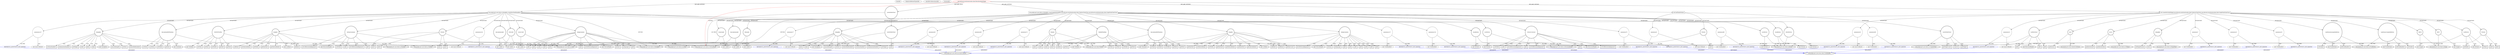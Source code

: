 digraph {
baseInfo[graphId=867,category="extension_graph",isAnonymous=false,possibleRelation=true]
frameworkRelatedTypesInfo[0="com.google.gwt.user.client.ui.VerticalPanel"]
possibleCollaborationsInfo[0="867~CLIENT_METHOD_DECLARATION-INSTANTIATION-~com.google.gwt.user.client.ui.VerticalPanel ~com.google.gwt.user.client.rpc.AsyncCallback ~false~true",1="867~CLIENT_METHOD_DECLARATION-INSTANTIATION-~com.google.gwt.user.client.ui.VerticalPanel ~com.google.gwt.event.dom.client.ClickHandler ~false~true"]
locationInfo[projectName="bobvash-Resolution-Tracker",filePath="/bobvash-Resolution-Tracker/Resolution-Tracker-master/ResolutionTracker/src/com/bobvash/resolutiontracker/client/ResolutionDayWidget.java",contextSignature="ResolutionDayWidget",graphId="867"]
0[label="com.bobvash.resolutiontracker.client.ResolutionDayWidget",vertexType="ROOT_CLIENT_CLASS_DECLARATION",isFrameworkType=false,color=red]
1[label="com.google.gwt.user.client.ui.VerticalPanel",vertexType="FRAMEWORK_CLASS_TYPE",isFrameworkType=true,peripheries=2]
2[label="tasksHolderPanel",vertexType="FIELD_DECLARATION",isFrameworkType=true,peripheries=2,shape=circle]
4[label="void loadTasksForDay()",vertexType="CLIENT_METHOD_DECLARATION",isFrameworkType=false,shape=box]
6[label="anonymous0",vertexType="VARIABLE_EXPRESION",isFrameworkType=false,shape=circle]
7[label="REFERENCE_ANONYMOUS_DECLARATION",vertexType="REFERENCE_ANONYMOUS_DECLARATION",isFrameworkType=false,color=blue]
8[label="com.google.gwt.user.client.rpc.AsyncCallback",vertexType="FRAMEWORK_INTERFACE_TYPE",isFrameworkType=true,peripheries=2]
5[label="new AsyncCallback()",vertexType="CONSTRUCTOR_CALL",isFrameworkType=false]
9[label="Window",vertexType="VARIABLE_EXPRESION",isFrameworkType=true,peripheries=2,shape=circle]
11[label="com.google.gwt.user.client.Window",vertexType="FRAMEWORK_CLASS_TYPE",isFrameworkType=true,peripheries=2]
10[label="alert()",vertexType="INSIDE_CALL",isFrameworkType=true,peripheries=2,shape=box]
12[label="tasksHolderPanel",vertexType="VARIABLE_EXPRESION",isFrameworkType=true,peripheries=2,shape=circle]
14[label="com.google.gwt.user.client.ui.ComplexPanel",vertexType="FRAMEWORK_CLASS_TYPE",isFrameworkType=true,peripheries=2]
13[label="getWidgetCount()",vertexType="INSIDE_CALL",isFrameworkType=true,peripheries=2,shape=box]
16[label="remove()",vertexType="INSIDE_CALL",isFrameworkType=true,peripheries=2,shape=box]
18[label="getWidget()",vertexType="INSIDE_CALL",isFrameworkType=true,peripheries=2,shape=box]
19[label="void createNewTaskWidget(com.bobvash.resolutiontracker.client.TaskListClientView,com.bobvash.resolutiontracker.client.SingleTaskClientView)",vertexType="CLIENT_METHOD_DECLARATION",isFrameworkType=false,shape=box]
21[label="taskRowPanel",vertexType="VARIABLE_EXPRESION",isFrameworkType=true,peripheries=2,shape=circle]
22[label="com.google.gwt.user.client.ui.HorizontalPanel",vertexType="FRAMEWORK_CLASS_TYPE",isFrameworkType=true,peripheries=2]
20[label="new HorizontalPanel()",vertexType="CONSTRUCTOR_CALL",isFrameworkType=true,peripheries=2]
24[label="taskButton",vertexType="VARIABLE_EXPRESION",isFrameworkType=true,peripheries=2,shape=circle]
25[label="com.google.gwt.user.client.ui.Button",vertexType="FRAMEWORK_CLASS_TYPE",isFrameworkType=true,peripheries=2]
23[label="new Button()",vertexType="CONSTRUCTOR_CALL",isFrameworkType=true,peripheries=2]
27[label="anonymous7",vertexType="VARIABLE_EXPRESION",isFrameworkType=false,shape=circle]
28[label="REFERENCE_ANONYMOUS_DECLARATION",vertexType="REFERENCE_ANONYMOUS_DECLARATION",isFrameworkType=false,color=blue]
29[label="com.google.gwt.event.dom.client.ClickHandler",vertexType="FRAMEWORK_INTERFACE_TYPE",isFrameworkType=true,peripheries=2]
26[label="new ClickHandler()",vertexType="CONSTRUCTOR_CALL",isFrameworkType=false]
30[label="event",vertexType="VARIABLE_EXPRESION",isFrameworkType=true,peripheries=2,shape=circle]
32[label="com.google.gwt.event.shared.GwtEvent",vertexType="FRAMEWORK_CLASS_TYPE",isFrameworkType=true,peripheries=2]
31[label="getSource()",vertexType="INSIDE_CALL",isFrameworkType=true,peripheries=2,shape=box]
33[label="source",vertexType="VARIABLE_EXPRESION",isFrameworkType=true,peripheries=2,shape=circle]
35[label="com.google.gwt.user.client.ui.UIObject",vertexType="FRAMEWORK_CLASS_TYPE",isFrameworkType=true,peripheries=2]
34[label="getAbsoluteLeft()",vertexType="INSIDE_CALL",isFrameworkType=true,peripheries=2,shape=box]
37[label="getAbsoluteTop()",vertexType="INSIDE_CALL",isFrameworkType=true,peripheries=2,shape=box]
38[label="dialogBox",vertexType="VARIABLE_EXPRESION",isFrameworkType=true,peripheries=2,shape=circle]
40[label="com.google.gwt.user.client.ui.PopupPanel",vertexType="FRAMEWORK_CLASS_TYPE",isFrameworkType=true,peripheries=2]
39[label="setPopupPosition()",vertexType="INSIDE_CALL",isFrameworkType=true,peripheries=2,shape=box]
42[label="show()",vertexType="INSIDE_CALL",isFrameworkType=true,peripheries=2,shape=box]
44[label="setText()",vertexType="INSIDE_CALL",isFrameworkType=true,peripheries=2,shape=box]
46[label="setWidth()",vertexType="INSIDE_CALL",isFrameworkType=true,peripheries=2,shape=box]
48[label="add()",vertexType="INSIDE_CALL",isFrameworkType=true,peripheries=2,shape=box]
50[label="taskStatusCompleteButton",vertexType="VARIABLE_EXPRESION",isFrameworkType=true,peripheries=2,shape=circle]
51[label="com.google.gwt.user.client.ui.PushButton",vertexType="FRAMEWORK_CLASS_TYPE",isFrameworkType=true,peripheries=2]
49[label="new PushButton()",vertexType="CONSTRUCTOR_CALL",isFrameworkType=true,peripheries=2]
53[label="VAR17",vertexType="VARIABLE_EXPRESION",isFrameworkType=true,peripheries=2,shape=circle]
54[label="com.google.gwt.user.client.ui.Image",vertexType="FRAMEWORK_CLASS_TYPE",isFrameworkType=true,peripheries=2]
52[label="new Image()",vertexType="CONSTRUCTOR_CALL",isFrameworkType=true,peripheries=2]
56[label="taskStatusIncompleteButton",vertexType="VARIABLE_EXPRESION",isFrameworkType=true,peripheries=2,shape=circle]
55[label="new PushButton()",vertexType="CONSTRUCTOR_CALL",isFrameworkType=true,peripheries=2]
59[label="VAR19",vertexType="VARIABLE_EXPRESION",isFrameworkType=true,peripheries=2,shape=circle]
58[label="new Image()",vertexType="CONSTRUCTOR_CALL",isFrameworkType=true,peripheries=2]
62[label="addClickHandler()",vertexType="INSIDE_CALL",isFrameworkType=true,peripheries=2,shape=box]
64[label="anonymous21",vertexType="VARIABLE_EXPRESION",isFrameworkType=false,shape=circle]
65[label="REFERENCE_ANONYMOUS_DECLARATION",vertexType="REFERENCE_ANONYMOUS_DECLARATION",isFrameworkType=false,color=blue]
63[label="new ClickHandler()",vertexType="CONSTRUCTOR_CALL",isFrameworkType=false]
68[label="anonymous22",vertexType="VARIABLE_EXPRESION",isFrameworkType=false,shape=circle]
69[label="REFERENCE_ANONYMOUS_DECLARATION",vertexType="REFERENCE_ANONYMOUS_DECLARATION",isFrameworkType=false,color=blue]
67[label="new AsyncCallback()",vertexType="CONSTRUCTOR_CALL",isFrameworkType=false]
71[label="Window",vertexType="VARIABLE_EXPRESION",isFrameworkType=true,peripheries=2,shape=circle]
72[label="alert()",vertexType="INSIDE_CALL",isFrameworkType=true,peripheries=2,shape=box]
75[label="addClickHandler()",vertexType="INSIDE_CALL",isFrameworkType=true,peripheries=2,shape=box]
77[label="anonymous25",vertexType="VARIABLE_EXPRESION",isFrameworkType=false,shape=circle]
78[label="REFERENCE_ANONYMOUS_DECLARATION",vertexType="REFERENCE_ANONYMOUS_DECLARATION",isFrameworkType=false,color=blue]
76[label="new ClickHandler()",vertexType="CONSTRUCTOR_CALL",isFrameworkType=false]
81[label="anonymous26",vertexType="VARIABLE_EXPRESION",isFrameworkType=false,shape=circle]
82[label="REFERENCE_ANONYMOUS_DECLARATION",vertexType="REFERENCE_ANONYMOUS_DECLARATION",isFrameworkType=false,color=blue]
80[label="new AsyncCallback()",vertexType="CONSTRUCTOR_CALL",isFrameworkType=false]
85[label="alert()",vertexType="INSIDE_CALL",isFrameworkType=true,peripheries=2,shape=box]
87[label="setVisible()",vertexType="INSIDE_CALL",isFrameworkType=true,peripheries=2,shape=box]
89[label="setVisible()",vertexType="INSIDE_CALL",isFrameworkType=true,peripheries=2,shape=box]
91[label="add()",vertexType="INSIDE_CALL",isFrameworkType=true,peripheries=2,shape=box]
93[label="add()",vertexType="INSIDE_CALL",isFrameworkType=true,peripheries=2,shape=box]
94[label="tasksHolderPanel",vertexType="VARIABLE_EXPRESION",isFrameworkType=true,peripheries=2,shape=circle]
95[label="add()",vertexType="INSIDE_CALL",isFrameworkType=true,peripheries=2,shape=box]
97[label="com.google.gwt.user.client.ui.DialogBox createTaskEditDialogBox(com.bobvash.resolutiontracker.client.TaskListClientView,com.bobvash.resolutiontracker.client.SingleTaskClientView)",vertexType="CLIENT_METHOD_DECLARATION",isFrameworkType=false,shape=box]
98[label="com.google.gwt.user.client.ui.DialogBox",vertexType="FRAMEWORK_CLASS_TYPE",isFrameworkType=true,peripheries=2]
100[label="dialogBox",vertexType="VARIABLE_EXPRESION",isFrameworkType=true,peripheries=2,shape=circle]
99[label="new DialogBox()",vertexType="CONSTRUCTOR_CALL",isFrameworkType=true,peripheries=2]
103[label="ensureDebugId()",vertexType="INSIDE_CALL",isFrameworkType=true,peripheries=2,shape=box]
105[label="setText()",vertexType="INSIDE_CALL",isFrameworkType=true,peripheries=2,shape=box]
107[label="setAutoHideEnabled()",vertexType="INSIDE_CALL",isFrameworkType=true,peripheries=2,shape=box]
109[label="setGlassEnabled()",vertexType="INSIDE_CALL",isFrameworkType=true,peripheries=2,shape=box]
111[label="setAnimationEnabled()",vertexType="INSIDE_CALL",isFrameworkType=true,peripheries=2,shape=box]
113[label="dialogContents",vertexType="VARIABLE_EXPRESION",isFrameworkType=true,peripheries=2,shape=circle]
112[label="new VerticalPanel()",vertexType="CONSTRUCTOR_CALL",isFrameworkType=true,peripheries=2]
116[label="setSize()",vertexType="INSIDE_CALL",isFrameworkType=true,peripheries=2,shape=box]
118[label="setSpacing()",vertexType="INSIDE_CALL",isFrameworkType=true,peripheries=2,shape=box]
120[label="setWidget()",vertexType="INSIDE_CALL",isFrameworkType=true,peripheries=2,shape=box]
122[label="titleLabel",vertexType="VARIABLE_EXPRESION",isFrameworkType=true,peripheries=2,shape=circle]
123[label="com.google.gwt.user.client.ui.Label",vertexType="FRAMEWORK_CLASS_TYPE",isFrameworkType=true,peripheries=2]
121[label="new Label()",vertexType="CONSTRUCTOR_CALL",isFrameworkType=true,peripheries=2]
125[label="add()",vertexType="INSIDE_CALL",isFrameworkType=true,peripheries=2,shape=box]
127[label="titleEditTextBox",vertexType="VARIABLE_EXPRESION",isFrameworkType=true,peripheries=2,shape=circle]
128[label="com.google.gwt.user.client.ui.TextBox",vertexType="FRAMEWORK_CLASS_TYPE",isFrameworkType=true,peripheries=2]
126[label="new TextBox()",vertexType="CONSTRUCTOR_CALL",isFrameworkType=true,peripheries=2]
130[label="setTitle()",vertexType="INSIDE_CALL",isFrameworkType=true,peripheries=2,shape=box]
132[label="setText()",vertexType="INSIDE_CALL",isFrameworkType=true,peripheries=2,shape=box]
134[label="setWidth()",vertexType="INSIDE_CALL",isFrameworkType=true,peripheries=2,shape=box]
136[label="add()",vertexType="INSIDE_CALL",isFrameworkType=true,peripheries=2,shape=box]
138[label="descriptionLabel",vertexType="VARIABLE_EXPRESION",isFrameworkType=true,peripheries=2,shape=circle]
137[label="new Label()",vertexType="CONSTRUCTOR_CALL",isFrameworkType=true,peripheries=2]
141[label="add()",vertexType="INSIDE_CALL",isFrameworkType=true,peripheries=2,shape=box]
143[label="descriptionEditTextArea",vertexType="VARIABLE_EXPRESION",isFrameworkType=true,peripheries=2,shape=circle]
144[label="com.google.gwt.user.client.ui.TextArea",vertexType="FRAMEWORK_CLASS_TYPE",isFrameworkType=true,peripheries=2]
142[label="new TextArea()",vertexType="CONSTRUCTOR_CALL",isFrameworkType=true,peripheries=2]
146[label="setTitle()",vertexType="INSIDE_CALL",isFrameworkType=true,peripheries=2,shape=box]
148[label="setText()",vertexType="INSIDE_CALL",isFrameworkType=true,peripheries=2,shape=box]
150[label="setWidth()",vertexType="INSIDE_CALL",isFrameworkType=true,peripheries=2,shape=box]
152[label="add()",vertexType="INSIDE_CALL",isFrameworkType=true,peripheries=2,shape=box]
154[label="ownerLabel",vertexType="VARIABLE_EXPRESION",isFrameworkType=true,peripheries=2,shape=circle]
153[label="new Label()",vertexType="CONSTRUCTOR_CALL",isFrameworkType=true,peripheries=2]
157[label="add()",vertexType="INSIDE_CALL",isFrameworkType=true,peripheries=2,shape=box]
159[label="dropBox",vertexType="VARIABLE_EXPRESION",isFrameworkType=true,peripheries=2,shape=circle]
160[label="com.google.gwt.user.client.ui.ListBox",vertexType="FRAMEWORK_CLASS_TYPE",isFrameworkType=true,peripheries=2]
158[label="new ListBox()",vertexType="CONSTRUCTOR_CALL",isFrameworkType=true,peripheries=2]
162[label="addItem()",vertexType="INSIDE_CALL",isFrameworkType=true,peripheries=2,shape=box]
164[label="addItem()",vertexType="INSIDE_CALL",isFrameworkType=true,peripheries=2,shape=box]
166[label="getItemCount()",vertexType="INSIDE_CALL",isFrameworkType=true,peripheries=2,shape=box]
168[label="getItemText()",vertexType="INSIDE_CALL",isFrameworkType=true,peripheries=2,shape=box]
170[label="setSelectedIndex()",vertexType="INSIDE_CALL",isFrameworkType=true,peripheries=2,shape=box]
172[label="setWidth()",vertexType="INSIDE_CALL",isFrameworkType=true,peripheries=2,shape=box]
174[label="add()",vertexType="INSIDE_CALL",isFrameworkType=true,peripheries=2,shape=box]
176[label="bottomContainer",vertexType="VARIABLE_EXPRESION",isFrameworkType=true,peripheries=2,shape=circle]
175[label="new HorizontalPanel()",vertexType="CONSTRUCTOR_CALL",isFrameworkType=true,peripheries=2]
179[label="setWidth()",vertexType="INSIDE_CALL",isFrameworkType=true,peripheries=2,shape=box]
181[label="saveButton",vertexType="VARIABLE_EXPRESION",isFrameworkType=true,peripheries=2,shape=circle]
180[label="new Button()",vertexType="CONSTRUCTOR_CALL",isFrameworkType=true,peripheries=2]
184[label="anonymous70",vertexType="VARIABLE_EXPRESION",isFrameworkType=false,shape=circle]
185[label="REFERENCE_ANONYMOUS_DECLARATION",vertexType="REFERENCE_ANONYMOUS_DECLARATION",isFrameworkType=false,color=blue]
183[label="new ClickHandler()",vertexType="CONSTRUCTOR_CALL",isFrameworkType=false]
188[label="getText()",vertexType="INSIDE_CALL",isFrameworkType=true,peripheries=2,shape=box]
190[label="getText()",vertexType="INSIDE_CALL",isFrameworkType=true,peripheries=2,shape=box]
192[label="anonymous73",vertexType="VARIABLE_EXPRESION",isFrameworkType=false,shape=circle]
193[label="REFERENCE_ANONYMOUS_DECLARATION",vertexType="REFERENCE_ANONYMOUS_DECLARATION",isFrameworkType=false,color=blue]
191[label="new AsyncCallback()",vertexType="CONSTRUCTOR_CALL",isFrameworkType=false]
195[label="Window",vertexType="VARIABLE_EXPRESION",isFrameworkType=true,peripheries=2,shape=circle]
196[label="alert()",vertexType="INSIDE_CALL",isFrameworkType=true,peripheries=2,shape=box]
199[label="getText()",vertexType="INSIDE_CALL",isFrameworkType=true,peripheries=2,shape=box]
201[label="getText()",vertexType="INSIDE_CALL",isFrameworkType=true,peripheries=2,shape=box]
203[label="anonymous77",vertexType="VARIABLE_EXPRESION",isFrameworkType=false,shape=circle]
204[label="REFERENCE_ANONYMOUS_DECLARATION",vertexType="REFERENCE_ANONYMOUS_DECLARATION",isFrameworkType=false,color=blue]
202[label="new AsyncCallback()",vertexType="CONSTRUCTOR_CALL",isFrameworkType=false]
207[label="alert()",vertexType="INSIDE_CALL",isFrameworkType=true,peripheries=2,shape=box]
209[label="getItemText()",vertexType="INSIDE_CALL",isFrameworkType=true,peripheries=2,shape=box]
211[label="getSelectedIndex()",vertexType="INSIDE_CALL",isFrameworkType=true,peripheries=2,shape=box]
213[label="getItemText()",vertexType="INSIDE_CALL",isFrameworkType=true,peripheries=2,shape=box]
215[label="getSelectedIndex()",vertexType="INSIDE_CALL",isFrameworkType=true,peripheries=2,shape=box]
217[label="anonymous83",vertexType="VARIABLE_EXPRESION",isFrameworkType=false,shape=circle]
218[label="REFERENCE_ANONYMOUS_DECLARATION",vertexType="REFERENCE_ANONYMOUS_DECLARATION",isFrameworkType=false,color=blue]
216[label="new AsyncCallback()",vertexType="CONSTRUCTOR_CALL",isFrameworkType=false]
221[label="alert()",vertexType="INSIDE_CALL",isFrameworkType=true,peripheries=2,shape=box]
223[label="add()",vertexType="INSIDE_CALL",isFrameworkType=true,peripheries=2,shape=box]
225[label="setCellHorizontalAlignment()",vertexType="INSIDE_CALL",isFrameworkType=true,peripheries=2,shape=box]
227[label="deleteButton",vertexType="VARIABLE_EXPRESION",isFrameworkType=true,peripheries=2,shape=circle]
226[label="new Button()",vertexType="CONSTRUCTOR_CALL",isFrameworkType=true,peripheries=2]
230[label="anonymous88",vertexType="VARIABLE_EXPRESION",isFrameworkType=false,shape=circle]
231[label="REFERENCE_ANONYMOUS_DECLARATION",vertexType="REFERENCE_ANONYMOUS_DECLARATION",isFrameworkType=false,color=blue]
229[label="new ClickHandler()",vertexType="CONSTRUCTOR_CALL",isFrameworkType=false]
234[label="confirm()",vertexType="INSIDE_CALL",isFrameworkType=true,peripheries=2,shape=box]
236[label="anonymous90",vertexType="VARIABLE_EXPRESION",isFrameworkType=false,shape=circle]
237[label="REFERENCE_ANONYMOUS_DECLARATION",vertexType="REFERENCE_ANONYMOUS_DECLARATION",isFrameworkType=false,color=blue]
235[label="new AsyncCallback()",vertexType="CONSTRUCTOR_CALL",isFrameworkType=false]
240[label="alert()",vertexType="INSIDE_CALL",isFrameworkType=true,peripheries=2,shape=box]
242[label="hide()",vertexType="INSIDE_CALL",isFrameworkType=true,peripheries=2,shape=box]
244[label="add()",vertexType="INSIDE_CALL",isFrameworkType=true,peripheries=2,shape=box]
246[label="setCellHorizontalAlignment()",vertexType="INSIDE_CALL",isFrameworkType=true,peripheries=2,shape=box]
248[label="closeButton",vertexType="VARIABLE_EXPRESION",isFrameworkType=true,peripheries=2,shape=circle]
247[label="new Button()",vertexType="CONSTRUCTOR_CALL",isFrameworkType=true,peripheries=2]
251[label="anonymous96",vertexType="VARIABLE_EXPRESION",isFrameworkType=false,shape=circle]
252[label="REFERENCE_ANONYMOUS_DECLARATION",vertexType="REFERENCE_ANONYMOUS_DECLARATION",isFrameworkType=false,color=blue]
250[label="new ClickHandler()",vertexType="CONSTRUCTOR_CALL",isFrameworkType=false]
255[label="hide()",vertexType="INSIDE_CALL",isFrameworkType=true,peripheries=2,shape=box]
257[label="add()",vertexType="INSIDE_CALL",isFrameworkType=true,peripheries=2,shape=box]
259[label="setCellHorizontalAlignment()",vertexType="INSIDE_CALL",isFrameworkType=true,peripheries=2,shape=box]
261[label="add()",vertexType="INSIDE_CALL",isFrameworkType=true,peripheries=2,shape=box]
263[label="setCellVerticalAlignment()",vertexType="INSIDE_CALL",isFrameworkType=true,peripheries=2,shape=box]
264[label="com.google.gwt.user.client.ui.DialogBox createNewTaskDialogBox()",vertexType="CLIENT_METHOD_DECLARATION",isFrameworkType=false,shape=box]
267[label="dialogBox",vertexType="VARIABLE_EXPRESION",isFrameworkType=true,peripheries=2,shape=circle]
266[label="new DialogBox()",vertexType="CONSTRUCTOR_CALL",isFrameworkType=true,peripheries=2]
270[label="ensureDebugId()",vertexType="INSIDE_CALL",isFrameworkType=true,peripheries=2,shape=box]
272[label="setText()",vertexType="INSIDE_CALL",isFrameworkType=true,peripheries=2,shape=box]
274[label="setAutoHideEnabled()",vertexType="INSIDE_CALL",isFrameworkType=true,peripheries=2,shape=box]
276[label="setGlassEnabled()",vertexType="INSIDE_CALL",isFrameworkType=true,peripheries=2,shape=box]
278[label="setAnimationEnabled()",vertexType="INSIDE_CALL",isFrameworkType=true,peripheries=2,shape=box]
280[label="dialogContents",vertexType="VARIABLE_EXPRESION",isFrameworkType=true,peripheries=2,shape=circle]
279[label="new VerticalPanel()",vertexType="CONSTRUCTOR_CALL",isFrameworkType=true,peripheries=2]
283[label="setSize()",vertexType="INSIDE_CALL",isFrameworkType=true,peripheries=2,shape=box]
285[label="setSpacing()",vertexType="INSIDE_CALL",isFrameworkType=true,peripheries=2,shape=box]
287[label="setWidget()",vertexType="INSIDE_CALL",isFrameworkType=true,peripheries=2,shape=box]
289[label="titleLabel",vertexType="VARIABLE_EXPRESION",isFrameworkType=true,peripheries=2,shape=circle]
288[label="new Label()",vertexType="CONSTRUCTOR_CALL",isFrameworkType=true,peripheries=2]
292[label="add()",vertexType="INSIDE_CALL",isFrameworkType=true,peripheries=2,shape=box]
294[label="titleEditTextBox",vertexType="VARIABLE_EXPRESION",isFrameworkType=true,peripheries=2,shape=circle]
293[label="new TextBox()",vertexType="CONSTRUCTOR_CALL",isFrameworkType=true,peripheries=2]
297[label="setTitle()",vertexType="INSIDE_CALL",isFrameworkType=true,peripheries=2,shape=box]
299[label="setText()",vertexType="INSIDE_CALL",isFrameworkType=true,peripheries=2,shape=box]
301[label="setWidth()",vertexType="INSIDE_CALL",isFrameworkType=true,peripheries=2,shape=box]
303[label="add()",vertexType="INSIDE_CALL",isFrameworkType=true,peripheries=2,shape=box]
305[label="descriptionLabel",vertexType="VARIABLE_EXPRESION",isFrameworkType=true,peripheries=2,shape=circle]
304[label="new Label()",vertexType="CONSTRUCTOR_CALL",isFrameworkType=true,peripheries=2]
308[label="add()",vertexType="INSIDE_CALL",isFrameworkType=true,peripheries=2,shape=box]
310[label="descriptionEditTextArea",vertexType="VARIABLE_EXPRESION",isFrameworkType=true,peripheries=2,shape=circle]
309[label="new TextArea()",vertexType="CONSTRUCTOR_CALL",isFrameworkType=true,peripheries=2]
313[label="setTitle()",vertexType="INSIDE_CALL",isFrameworkType=true,peripheries=2,shape=box]
315[label="setText()",vertexType="INSIDE_CALL",isFrameworkType=true,peripheries=2,shape=box]
317[label="setWidth()",vertexType="INSIDE_CALL",isFrameworkType=true,peripheries=2,shape=box]
319[label="add()",vertexType="INSIDE_CALL",isFrameworkType=true,peripheries=2,shape=box]
321[label="ownerLabel",vertexType="VARIABLE_EXPRESION",isFrameworkType=true,peripheries=2,shape=circle]
320[label="new Label()",vertexType="CONSTRUCTOR_CALL",isFrameworkType=true,peripheries=2]
324[label="add()",vertexType="INSIDE_CALL",isFrameworkType=true,peripheries=2,shape=box]
326[label="dropBox",vertexType="VARIABLE_EXPRESION",isFrameworkType=true,peripheries=2,shape=circle]
325[label="new ListBox()",vertexType="CONSTRUCTOR_CALL",isFrameworkType=true,peripheries=2]
329[label="addItem()",vertexType="INSIDE_CALL",isFrameworkType=true,peripheries=2,shape=box]
331[label="addItem()",vertexType="INSIDE_CALL",isFrameworkType=true,peripheries=2,shape=box]
333[label="setSelectedIndex()",vertexType="INSIDE_CALL",isFrameworkType=true,peripheries=2,shape=box]
335[label="setWidth()",vertexType="INSIDE_CALL",isFrameworkType=true,peripheries=2,shape=box]
337[label="add()",vertexType="INSIDE_CALL",isFrameworkType=true,peripheries=2,shape=box]
339[label="bottomContainer",vertexType="VARIABLE_EXPRESION",isFrameworkType=true,peripheries=2,shape=circle]
338[label="new HorizontalPanel()",vertexType="CONSTRUCTOR_CALL",isFrameworkType=true,peripheries=2]
342[label="setWidth()",vertexType="INSIDE_CALL",isFrameworkType=true,peripheries=2,shape=box]
344[label="saveButton",vertexType="VARIABLE_EXPRESION",isFrameworkType=true,peripheries=2,shape=circle]
343[label="new Button()",vertexType="CONSTRUCTOR_CALL",isFrameworkType=true,peripheries=2]
347[label="anonymous137",vertexType="VARIABLE_EXPRESION",isFrameworkType=false,shape=circle]
348[label="REFERENCE_ANONYMOUS_DECLARATION",vertexType="REFERENCE_ANONYMOUS_DECLARATION",isFrameworkType=false,color=blue]
346[label="new ClickHandler()",vertexType="CONSTRUCTOR_CALL",isFrameworkType=false]
351[label="getText()",vertexType="INSIDE_CALL",isFrameworkType=true,peripheries=2,shape=box]
353[label="getText()",vertexType="INSIDE_CALL",isFrameworkType=true,peripheries=2,shape=box]
355[label="getText()",vertexType="INSIDE_CALL",isFrameworkType=true,peripheries=2,shape=box]
357[label="getItemText()",vertexType="INSIDE_CALL",isFrameworkType=true,peripheries=2,shape=box]
359[label="getSelectedIndex()",vertexType="INSIDE_CALL",isFrameworkType=true,peripheries=2,shape=box]
360[label="Window",vertexType="VARIABLE_EXPRESION",isFrameworkType=true,peripheries=2,shape=circle]
361[label="alert()",vertexType="INSIDE_CALL",isFrameworkType=true,peripheries=2,shape=box]
364[label="anonymous144",vertexType="VARIABLE_EXPRESION",isFrameworkType=false,shape=circle]
365[label="REFERENCE_ANONYMOUS_DECLARATION",vertexType="REFERENCE_ANONYMOUS_DECLARATION",isFrameworkType=false,color=blue]
363[label="new AsyncCallback()",vertexType="CONSTRUCTOR_CALL",isFrameworkType=false]
368[label="alert()",vertexType="INSIDE_CALL",isFrameworkType=true,peripheries=2,shape=box]
370[label="hide()",vertexType="INSIDE_CALL",isFrameworkType=true,peripheries=2,shape=box]
372[label="anonymous147",vertexType="VARIABLE_EXPRESION",isFrameworkType=false,shape=circle]
373[label="REFERENCE_ANONYMOUS_DECLARATION",vertexType="REFERENCE_ANONYMOUS_DECLARATION",isFrameworkType=false,color=blue]
371[label="new AsyncCallback()",vertexType="CONSTRUCTOR_CALL",isFrameworkType=false]
376[label="alert()",vertexType="INSIDE_CALL",isFrameworkType=true,peripheries=2,shape=box]
378[label="hide()",vertexType="INSIDE_CALL",isFrameworkType=true,peripheries=2,shape=box]
380[label="alert()",vertexType="INSIDE_CALL",isFrameworkType=true,peripheries=2,shape=box]
382[label="add()",vertexType="INSIDE_CALL",isFrameworkType=true,peripheries=2,shape=box]
384[label="setCellHorizontalAlignment()",vertexType="INSIDE_CALL",isFrameworkType=true,peripheries=2,shape=box]
386[label="closeButton",vertexType="VARIABLE_EXPRESION",isFrameworkType=true,peripheries=2,shape=circle]
385[label="new Button()",vertexType="CONSTRUCTOR_CALL",isFrameworkType=true,peripheries=2]
389[label="anonymous154",vertexType="VARIABLE_EXPRESION",isFrameworkType=false,shape=circle]
390[label="REFERENCE_ANONYMOUS_DECLARATION",vertexType="REFERENCE_ANONYMOUS_DECLARATION",isFrameworkType=false,color=blue]
388[label="new ClickHandler()",vertexType="CONSTRUCTOR_CALL",isFrameworkType=false]
393[label="hide()",vertexType="INSIDE_CALL",isFrameworkType=true,peripheries=2,shape=box]
395[label="add()",vertexType="INSIDE_CALL",isFrameworkType=true,peripheries=2,shape=box]
397[label="setCellHorizontalAlignment()",vertexType="INSIDE_CALL",isFrameworkType=true,peripheries=2,shape=box]
399[label="add()",vertexType="INSIDE_CALL",isFrameworkType=true,peripheries=2,shape=box]
401[label="setCellVerticalAlignment()",vertexType="INSIDE_CALL",isFrameworkType=true,peripheries=2,shape=box]
0->1[label="EXTEND",color=red]
0->2[label="DECLARE_FIELD"]
2->1[label="OF_TYPE"]
0->4[label="DECLARE_METHOD"]
4->6[label="INSTANTIATE"]
7->8[label="IMPLEMENT",color=blue]
6->7[label="OF_TYPE"]
6->5[label="CALL"]
4->9[label="INSTANTIATE"]
9->11[label="OF_TYPE"]
9->10[label="CALL"]
4->12[label="INSTANTIATE"]
12->14[label="OF_TYPE"]
12->13[label="CALL"]
12->16[label="CALL"]
12->18[label="CALL"]
0->19[label="DECLARE_METHOD"]
19->21[label="INSTANTIATE"]
21->22[label="OF_TYPE"]
21->20[label="CALL"]
19->24[label="INSTANTIATE"]
24->25[label="OF_TYPE"]
24->23[label="CALL"]
19->27[label="INSTANTIATE"]
28->29[label="IMPLEMENT",color=blue]
27->28[label="OF_TYPE"]
27->26[label="CALL"]
19->30[label="INSTANTIATE"]
30->32[label="OF_TYPE"]
30->31[label="CALL"]
19->33[label="INSTANTIATE"]
33->35[label="OF_TYPE"]
33->34[label="CALL"]
33->37[label="CALL"]
19->38[label="INSTANTIATE"]
38->40[label="OF_TYPE"]
38->39[label="CALL"]
38->42[label="CALL"]
24->44[label="CALL"]
24->46[label="CALL"]
21->48[label="CALL"]
19->50[label="INSTANTIATE"]
50->51[label="OF_TYPE"]
50->49[label="CALL"]
19->53[label="INSTANTIATE"]
53->54[label="OF_TYPE"]
53->52[label="CALL"]
19->56[label="INSTANTIATE"]
56->51[label="OF_TYPE"]
56->55[label="CALL"]
19->59[label="INSTANTIATE"]
59->54[label="OF_TYPE"]
59->58[label="CALL"]
50->62[label="CALL"]
19->64[label="INSTANTIATE"]
65->29[label="IMPLEMENT",color=blue]
64->65[label="OF_TYPE"]
64->63[label="CALL"]
19->68[label="INSTANTIATE"]
69->8[label="IMPLEMENT",color=blue]
68->69[label="OF_TYPE"]
68->67[label="CALL"]
19->71[label="INSTANTIATE"]
71->11[label="OF_TYPE"]
71->72[label="CALL"]
56->75[label="CALL"]
19->77[label="INSTANTIATE"]
78->29[label="IMPLEMENT",color=blue]
77->78[label="OF_TYPE"]
77->76[label="CALL"]
19->81[label="INSTANTIATE"]
82->8[label="IMPLEMENT",color=blue]
81->82[label="OF_TYPE"]
81->80[label="CALL"]
71->85[label="CALL"]
50->87[label="CALL"]
56->89[label="CALL"]
21->91[label="CALL"]
21->93[label="CALL"]
19->94[label="INSTANTIATE"]
2->94[label="REFERENCE"]
94->1[label="OF_TYPE"]
94->95[label="CALL"]
0->97[label="DECLARE_METHOD"]
97->98[label="RETURN"]
97->100[label="INSTANTIATE"]
100->98[label="OF_TYPE"]
100->99[label="CALL"]
100->103[label="CALL"]
100->105[label="CALL"]
100->107[label="CALL"]
100->109[label="CALL"]
100->111[label="CALL"]
97->113[label="INSTANTIATE"]
113->1[label="OF_TYPE"]
113->112[label="CALL"]
113->116[label="CALL"]
113->118[label="CALL"]
100->120[label="CALL"]
97->122[label="INSTANTIATE"]
122->123[label="OF_TYPE"]
122->121[label="CALL"]
113->125[label="CALL"]
97->127[label="INSTANTIATE"]
127->128[label="OF_TYPE"]
127->126[label="CALL"]
127->130[label="CALL"]
127->132[label="CALL"]
127->134[label="CALL"]
113->136[label="CALL"]
97->138[label="INSTANTIATE"]
138->123[label="OF_TYPE"]
138->137[label="CALL"]
113->141[label="CALL"]
97->143[label="INSTANTIATE"]
143->144[label="OF_TYPE"]
143->142[label="CALL"]
143->146[label="CALL"]
143->148[label="CALL"]
143->150[label="CALL"]
113->152[label="CALL"]
97->154[label="INSTANTIATE"]
154->123[label="OF_TYPE"]
154->153[label="CALL"]
113->157[label="CALL"]
97->159[label="INSTANTIATE"]
159->160[label="OF_TYPE"]
159->158[label="CALL"]
159->162[label="CALL"]
159->164[label="CALL"]
159->166[label="CALL"]
159->168[label="CALL"]
159->170[label="CALL"]
159->172[label="CALL"]
113->174[label="CALL"]
97->176[label="INSTANTIATE"]
176->22[label="OF_TYPE"]
176->175[label="CALL"]
176->179[label="CALL"]
97->181[label="INSTANTIATE"]
181->25[label="OF_TYPE"]
181->180[label="CALL"]
97->184[label="INSTANTIATE"]
185->29[label="IMPLEMENT",color=blue]
184->185[label="OF_TYPE"]
184->183[label="CALL"]
127->188[label="CALL"]
127->190[label="CALL"]
97->192[label="INSTANTIATE"]
193->8[label="IMPLEMENT",color=blue]
192->193[label="OF_TYPE"]
192->191[label="CALL"]
97->195[label="INSTANTIATE"]
195->11[label="OF_TYPE"]
195->196[label="CALL"]
143->199[label="CALL"]
143->201[label="CALL"]
97->203[label="INSTANTIATE"]
204->8[label="IMPLEMENT",color=blue]
203->204[label="OF_TYPE"]
203->202[label="CALL"]
195->207[label="CALL"]
159->209[label="CALL"]
159->211[label="CALL"]
159->213[label="CALL"]
159->215[label="CALL"]
97->217[label="INSTANTIATE"]
218->8[label="IMPLEMENT",color=blue]
217->218[label="OF_TYPE"]
217->216[label="CALL"]
195->221[label="CALL"]
176->223[label="CALL"]
176->225[label="CALL"]
97->227[label="INSTANTIATE"]
227->25[label="OF_TYPE"]
227->226[label="CALL"]
97->230[label="INSTANTIATE"]
231->29[label="IMPLEMENT",color=blue]
230->231[label="OF_TYPE"]
230->229[label="CALL"]
195->234[label="CALL"]
97->236[label="INSTANTIATE"]
237->8[label="IMPLEMENT",color=blue]
236->237[label="OF_TYPE"]
236->235[label="CALL"]
195->240[label="CALL"]
100->242[label="CALL"]
176->244[label="CALL"]
176->246[label="CALL"]
97->248[label="INSTANTIATE"]
248->25[label="OF_TYPE"]
248->247[label="CALL"]
97->251[label="INSTANTIATE"]
252->29[label="IMPLEMENT",color=blue]
251->252[label="OF_TYPE"]
251->250[label="CALL"]
100->255[label="CALL"]
176->257[label="CALL"]
176->259[label="CALL"]
113->261[label="CALL"]
113->263[label="CALL"]
0->264[label="DECLARE_METHOD"]
264->98[label="RETURN"]
264->267[label="INSTANTIATE"]
267->98[label="OF_TYPE"]
267->266[label="CALL"]
267->270[label="CALL"]
267->272[label="CALL"]
267->274[label="CALL"]
267->276[label="CALL"]
267->278[label="CALL"]
264->280[label="INSTANTIATE"]
280->1[label="OF_TYPE"]
280->279[label="CALL"]
280->283[label="CALL"]
280->285[label="CALL"]
267->287[label="CALL"]
264->289[label="INSTANTIATE"]
289->123[label="OF_TYPE"]
289->288[label="CALL"]
280->292[label="CALL"]
264->294[label="INSTANTIATE"]
294->128[label="OF_TYPE"]
294->293[label="CALL"]
294->297[label="CALL"]
294->299[label="CALL"]
294->301[label="CALL"]
280->303[label="CALL"]
264->305[label="INSTANTIATE"]
305->123[label="OF_TYPE"]
305->304[label="CALL"]
280->308[label="CALL"]
264->310[label="INSTANTIATE"]
310->144[label="OF_TYPE"]
310->309[label="CALL"]
310->313[label="CALL"]
310->315[label="CALL"]
310->317[label="CALL"]
280->319[label="CALL"]
264->321[label="INSTANTIATE"]
321->123[label="OF_TYPE"]
321->320[label="CALL"]
280->324[label="CALL"]
264->326[label="INSTANTIATE"]
326->160[label="OF_TYPE"]
326->325[label="CALL"]
326->329[label="CALL"]
326->331[label="CALL"]
326->333[label="CALL"]
326->335[label="CALL"]
280->337[label="CALL"]
264->339[label="INSTANTIATE"]
339->22[label="OF_TYPE"]
339->338[label="CALL"]
339->342[label="CALL"]
264->344[label="INSTANTIATE"]
344->25[label="OF_TYPE"]
344->343[label="CALL"]
264->347[label="INSTANTIATE"]
348->29[label="IMPLEMENT",color=blue]
347->348[label="OF_TYPE"]
347->346[label="CALL"]
294->351[label="CALL"]
294->353[label="CALL"]
310->355[label="CALL"]
326->357[label="CALL"]
326->359[label="CALL"]
264->360[label="INSTANTIATE"]
360->11[label="OF_TYPE"]
360->361[label="CALL"]
264->364[label="INSTANTIATE"]
365->8[label="IMPLEMENT",color=blue]
364->365[label="OF_TYPE"]
364->363[label="CALL"]
360->368[label="CALL"]
267->370[label="CALL"]
264->372[label="INSTANTIATE"]
373->8[label="IMPLEMENT",color=blue]
372->373[label="OF_TYPE"]
372->371[label="CALL"]
360->376[label="CALL"]
267->378[label="CALL"]
360->380[label="CALL"]
339->382[label="CALL"]
339->384[label="CALL"]
264->386[label="INSTANTIATE"]
386->25[label="OF_TYPE"]
386->385[label="CALL"]
264->389[label="INSTANTIATE"]
390->29[label="IMPLEMENT",color=blue]
389->390[label="OF_TYPE"]
389->388[label="CALL"]
267->393[label="CALL"]
339->395[label="CALL"]
339->397[label="CALL"]
280->399[label="CALL"]
280->401[label="CALL"]
}

